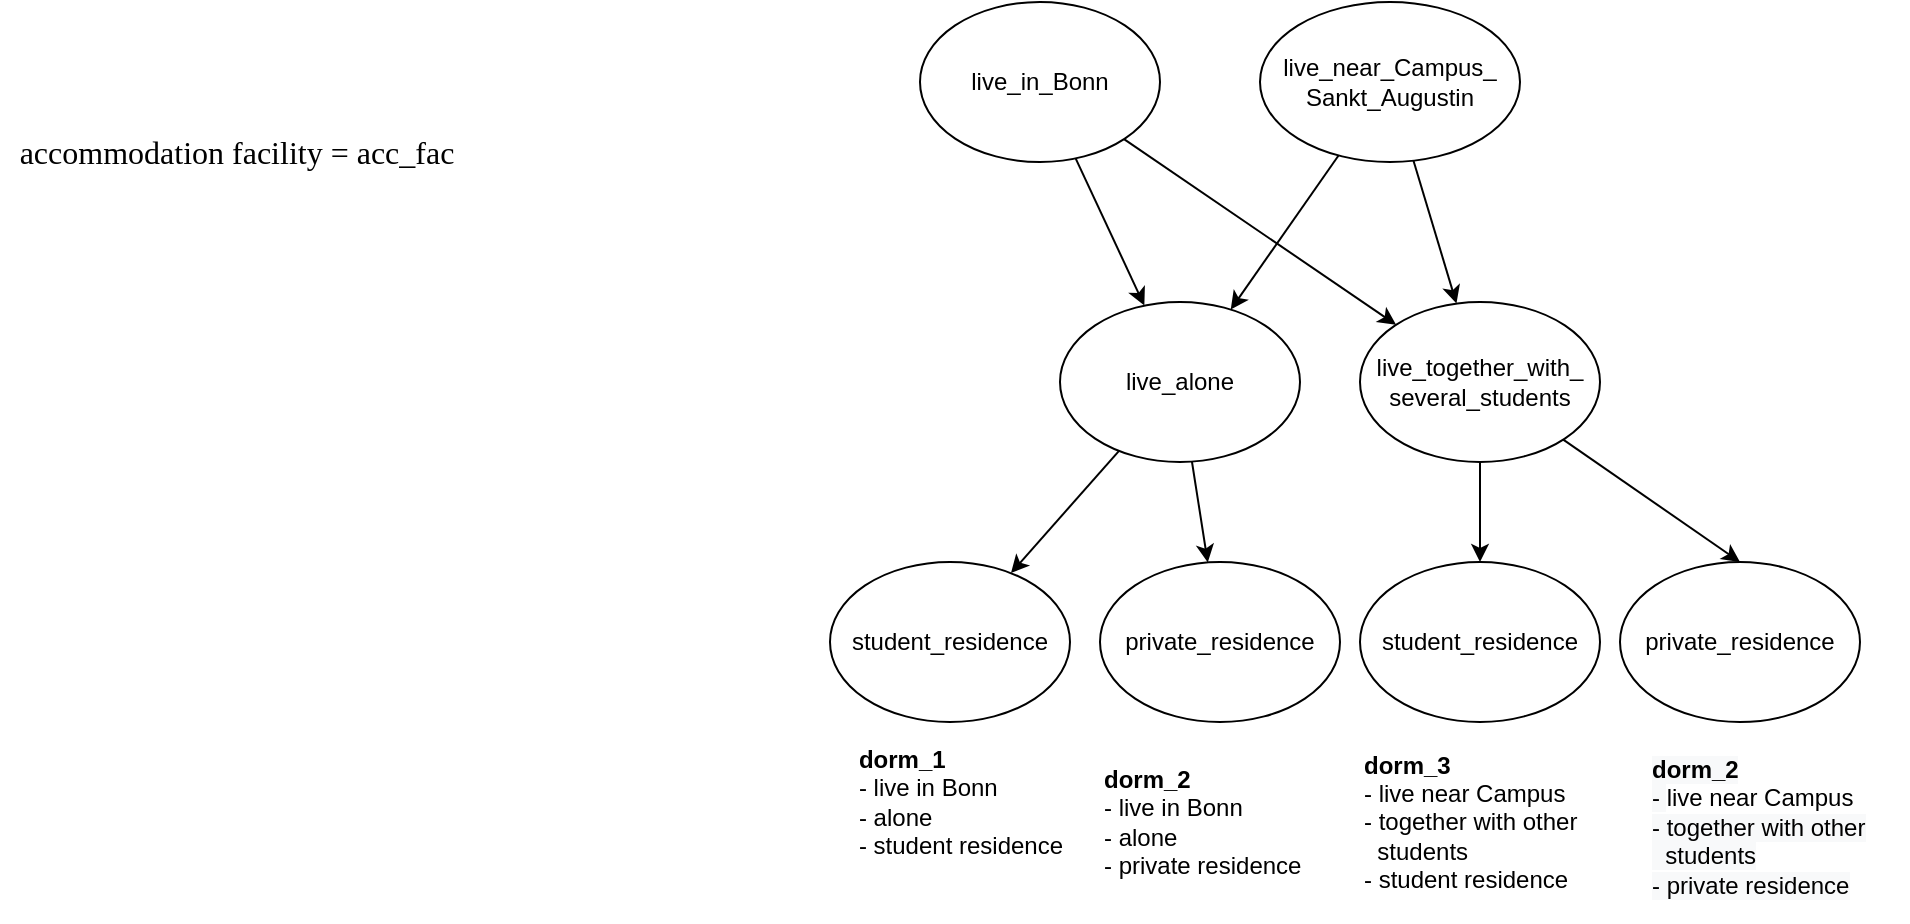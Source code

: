 <mxfile version="17.2.4" type="device"><diagram id="ebjFQ3Yt5vL26mvpQOZ1" name="Seite-1"><mxGraphModel dx="1519" dy="1938" grid="1" gridSize="10" guides="1" tooltips="1" connect="1" arrows="1" fold="1" page="1" pageScale="1" pageWidth="827" pageHeight="1169" math="0" shadow="0"><root><mxCell id="0"/><mxCell id="1" parent="0"/><mxCell id="fqF_AGwBsZ2UhqrbTYR0-3" value="&lt;span style=&quot;font-size: 12pt ; font-family: &amp;#34;dejavusans&amp;#34;&quot;&gt;accommodation facility = acc_fac&amp;nbsp;&lt;/span&gt;&lt;br&gt;&lt;div class=&quot;page&quot; title=&quot;Page 1&quot;&gt;&lt;div class=&quot;layoutArea&quot;&gt;&lt;div class=&quot;column&quot;&gt;&lt;font face=&quot;dejavusans&quot;&gt;&lt;span style=&quot;font-size: 14.667px&quot;&gt;&lt;br&gt;&lt;/span&gt;&lt;/font&gt;&lt;ol&gt;&lt;br&gt;&#9;&#9;&#9;&#9;&#9;&lt;/ol&gt;&lt;br&gt;&#9;&#9;&#9;&#9;&lt;/div&gt;&lt;br&gt;&#9;&#9;&#9;&lt;/div&gt;&lt;br&gt;&#9;&#9;&lt;/div&gt;" style="text;html=1;align=center;verticalAlign=middle;resizable=0;points=[];autosize=1;strokeColor=none;fillColor=none;" vertex="1" parent="1"><mxGeometry x="-540" y="-60" width="240" height="110" as="geometry"/></mxCell><mxCell id="fqF_AGwBsZ2UhqrbTYR0-17" style="edgeStyle=none;rounded=0;orthogonalLoop=1;jettySize=auto;html=1;" edge="1" parent="1" source="fqF_AGwBsZ2UhqrbTYR0-13" target="fqF_AGwBsZ2UhqrbTYR0-15"><mxGeometry relative="1" as="geometry"/></mxCell><mxCell id="fqF_AGwBsZ2UhqrbTYR0-20" style="edgeStyle=none;rounded=0;orthogonalLoop=1;jettySize=auto;html=1;" edge="1" parent="1" source="fqF_AGwBsZ2UhqrbTYR0-13" target="fqF_AGwBsZ2UhqrbTYR0-18"><mxGeometry relative="1" as="geometry"/></mxCell><mxCell id="fqF_AGwBsZ2UhqrbTYR0-13" value="live_in_Bonn" style="ellipse;whiteSpace=wrap;html=1;" vertex="1" parent="1"><mxGeometry x="-80" y="-130" width="120" height="80" as="geometry"/></mxCell><mxCell id="fqF_AGwBsZ2UhqrbTYR0-16" style="rounded=0;orthogonalLoop=1;jettySize=auto;html=1;" edge="1" parent="1" source="fqF_AGwBsZ2UhqrbTYR0-14" target="fqF_AGwBsZ2UhqrbTYR0-15"><mxGeometry relative="1" as="geometry"/></mxCell><mxCell id="fqF_AGwBsZ2UhqrbTYR0-19" style="edgeStyle=none;rounded=0;orthogonalLoop=1;jettySize=auto;html=1;" edge="1" parent="1" source="fqF_AGwBsZ2UhqrbTYR0-14" target="fqF_AGwBsZ2UhqrbTYR0-18"><mxGeometry relative="1" as="geometry"/></mxCell><mxCell id="fqF_AGwBsZ2UhqrbTYR0-14" value="live_near_Campus_&lt;br&gt;Sankt_Augustin" style="ellipse;whiteSpace=wrap;html=1;" vertex="1" parent="1"><mxGeometry x="90" y="-130" width="130" height="80" as="geometry"/></mxCell><mxCell id="fqF_AGwBsZ2UhqrbTYR0-23" style="edgeStyle=none;rounded=0;orthogonalLoop=1;jettySize=auto;html=1;" edge="1" parent="1" source="fqF_AGwBsZ2UhqrbTYR0-15" target="fqF_AGwBsZ2UhqrbTYR0-22"><mxGeometry relative="1" as="geometry"/></mxCell><mxCell id="fqF_AGwBsZ2UhqrbTYR0-27" style="edgeStyle=none;rounded=0;orthogonalLoop=1;jettySize=auto;html=1;" edge="1" parent="1" source="fqF_AGwBsZ2UhqrbTYR0-15" target="fqF_AGwBsZ2UhqrbTYR0-25"><mxGeometry relative="1" as="geometry"/></mxCell><mxCell id="fqF_AGwBsZ2UhqrbTYR0-15" value="live_alone" style="ellipse;whiteSpace=wrap;html=1;" vertex="1" parent="1"><mxGeometry x="-10" y="20" width="120" height="80" as="geometry"/></mxCell><mxCell id="fqF_AGwBsZ2UhqrbTYR0-24" style="edgeStyle=none;rounded=0;orthogonalLoop=1;jettySize=auto;html=1;" edge="1" parent="1" source="fqF_AGwBsZ2UhqrbTYR0-18" target="fqF_AGwBsZ2UhqrbTYR0-21"><mxGeometry relative="1" as="geometry"/></mxCell><mxCell id="fqF_AGwBsZ2UhqrbTYR0-28" style="edgeStyle=none;rounded=0;orthogonalLoop=1;jettySize=auto;html=1;entryX=0.5;entryY=0;entryDx=0;entryDy=0;" edge="1" parent="1" source="fqF_AGwBsZ2UhqrbTYR0-18" target="fqF_AGwBsZ2UhqrbTYR0-26"><mxGeometry relative="1" as="geometry"/></mxCell><mxCell id="fqF_AGwBsZ2UhqrbTYR0-18" value="live_together_with_&lt;br&gt;several_students" style="ellipse;whiteSpace=wrap;html=1;" vertex="1" parent="1"><mxGeometry x="140" y="20" width="120" height="80" as="geometry"/></mxCell><mxCell id="fqF_AGwBsZ2UhqrbTYR0-21" value="student_residence" style="ellipse;whiteSpace=wrap;html=1;" vertex="1" parent="1"><mxGeometry x="140" y="150" width="120" height="80" as="geometry"/></mxCell><mxCell id="fqF_AGwBsZ2UhqrbTYR0-22" value="student_residence" style="ellipse;whiteSpace=wrap;html=1;" vertex="1" parent="1"><mxGeometry x="-125" y="150" width="120" height="80" as="geometry"/></mxCell><mxCell id="fqF_AGwBsZ2UhqrbTYR0-25" value="private_residence" style="ellipse;whiteSpace=wrap;html=1;" vertex="1" parent="1"><mxGeometry x="10" y="150" width="120" height="80" as="geometry"/></mxCell><mxCell id="fqF_AGwBsZ2UhqrbTYR0-26" value="private_residence" style="ellipse;whiteSpace=wrap;html=1;" vertex="1" parent="1"><mxGeometry x="270" y="150" width="120" height="80" as="geometry"/></mxCell><mxCell id="fqF_AGwBsZ2UhqrbTYR0-32" value="&lt;div style=&quot;text-align: left&quot;&gt;&lt;b&gt;dorm_1&lt;/b&gt;&lt;/div&gt;&lt;div style=&quot;text-align: left&quot;&gt;&lt;span&gt;- live in Bonn&lt;/span&gt;&lt;/div&gt;&lt;div style=&quot;text-align: left&quot;&gt;&lt;span&gt;- alone&lt;/span&gt;&lt;/div&gt;&lt;div style=&quot;text-align: left&quot;&gt;&lt;span&gt;- student residence&lt;/span&gt;&lt;/div&gt;" style="text;html=1;align=center;verticalAlign=middle;resizable=0;points=[];autosize=1;strokeColor=none;fillColor=none;" vertex="1" parent="1"><mxGeometry x="-120" y="240" width="120" height="60" as="geometry"/></mxCell><mxCell id="fqF_AGwBsZ2UhqrbTYR0-33" value="&lt;b&gt;dorm_2&lt;/b&gt;&lt;br&gt;- live in Bonn&lt;br&gt;- alone&lt;br&gt;- private residence" style="text;html=1;align=left;verticalAlign=middle;resizable=0;points=[];autosize=1;strokeColor=none;fillColor=none;" vertex="1" parent="1"><mxGeometry x="10" y="250" width="110" height="60" as="geometry"/></mxCell><mxCell id="fqF_AGwBsZ2UhqrbTYR0-34" value="&lt;b&gt;dorm_3&lt;/b&gt;&lt;br&gt;&lt;span&gt;- live near Campus&lt;/span&gt;&lt;br&gt;&lt;span&gt;- together with other&lt;/span&gt;&lt;br&gt;&lt;span&gt;&amp;nbsp; students&lt;/span&gt;&lt;br&gt;&lt;span&gt;- student residence&lt;/span&gt;" style="text;html=1;align=left;verticalAlign=middle;resizable=0;points=[];autosize=1;strokeColor=none;fillColor=none;" vertex="1" parent="1"><mxGeometry x="140" y="240" width="120" height="80" as="geometry"/></mxCell><mxCell id="fqF_AGwBsZ2UhqrbTYR0-35" value="&lt;b style=&quot;color: rgb(0 , 0 , 0) ; font-family: &amp;#34;helvetica&amp;#34; ; font-size: 12px ; font-style: normal ; letter-spacing: normal ; text-align: left ; text-indent: 0px ; text-transform: none ; word-spacing: 0px ; background-color: rgb(248 , 249 , 250)&quot;&gt;dorm_2&lt;/b&gt;&lt;br style=&quot;color: rgb(0 , 0 , 0) ; font-family: &amp;#34;helvetica&amp;#34; ; font-size: 12px ; font-style: normal ; font-weight: 400 ; letter-spacing: normal ; text-align: left ; text-indent: 0px ; text-transform: none ; word-spacing: 0px ; background-color: rgb(248 , 249 , 250)&quot;&gt;&lt;span style=&quot;color: rgb(0 , 0 , 0) ; font-family: &amp;#34;helvetica&amp;#34; ; font-size: 12px ; font-style: normal ; font-weight: 400 ; letter-spacing: normal ; text-align: left ; text-indent: 0px ; text-transform: none ; word-spacing: 0px ; background-color: rgb(248 , 249 , 250) ; display: inline ; float: none&quot;&gt;-&amp;nbsp;&lt;/span&gt;&lt;span&gt;live near Campus&lt;/span&gt;&lt;br&gt;&lt;span style=&quot;color: rgb(0 , 0 , 0) ; font-family: &amp;#34;helvetica&amp;#34; ; font-size: 12px ; font-style: normal ; font-weight: 400 ; letter-spacing: normal ; text-align: left ; text-indent: 0px ; text-transform: none ; word-spacing: 0px ; background-color: rgb(248 , 249 , 250) ; display: inline ; float: none&quot;&gt;- together with other&lt;/span&gt;&lt;br style=&quot;color: rgb(0 , 0 , 0) ; font-family: &amp;#34;helvetica&amp;#34; ; font-size: 12px ; font-style: normal ; font-weight: 400 ; letter-spacing: normal ; text-align: left ; text-indent: 0px ; text-transform: none ; word-spacing: 0px ; background-color: rgb(248 , 249 , 250)&quot;&gt;&lt;span style=&quot;color: rgb(0 , 0 , 0) ; font-family: &amp;#34;helvetica&amp;#34; ; font-size: 12px ; font-style: normal ; font-weight: 400 ; letter-spacing: normal ; text-align: left ; text-indent: 0px ; text-transform: none ; word-spacing: 0px ; background-color: rgb(248 , 249 , 250) ; display: inline ; float: none&quot;&gt;&amp;nbsp; students&lt;/span&gt;&lt;br style=&quot;color: rgb(0 , 0 , 0) ; font-family: &amp;#34;helvetica&amp;#34; ; font-size: 12px ; font-style: normal ; font-weight: 400 ; letter-spacing: normal ; text-align: left ; text-indent: 0px ; text-transform: none ; word-spacing: 0px ; background-color: rgb(248 , 249 , 250)&quot;&gt;&lt;span style=&quot;color: rgb(0 , 0 , 0) ; font-family: &amp;#34;helvetica&amp;#34; ; font-size: 12px ; font-style: normal ; font-weight: 400 ; letter-spacing: normal ; text-align: left ; text-indent: 0px ; text-transform: none ; word-spacing: 0px ; background-color: rgb(248 , 249 , 250) ; display: inline ; float: none&quot;&gt;- private residence&lt;/span&gt;" style="text;whiteSpace=wrap;html=1;" vertex="1" parent="1"><mxGeometry x="284" y="240" width="130" height="90" as="geometry"/></mxCell></root></mxGraphModel></diagram></mxfile>